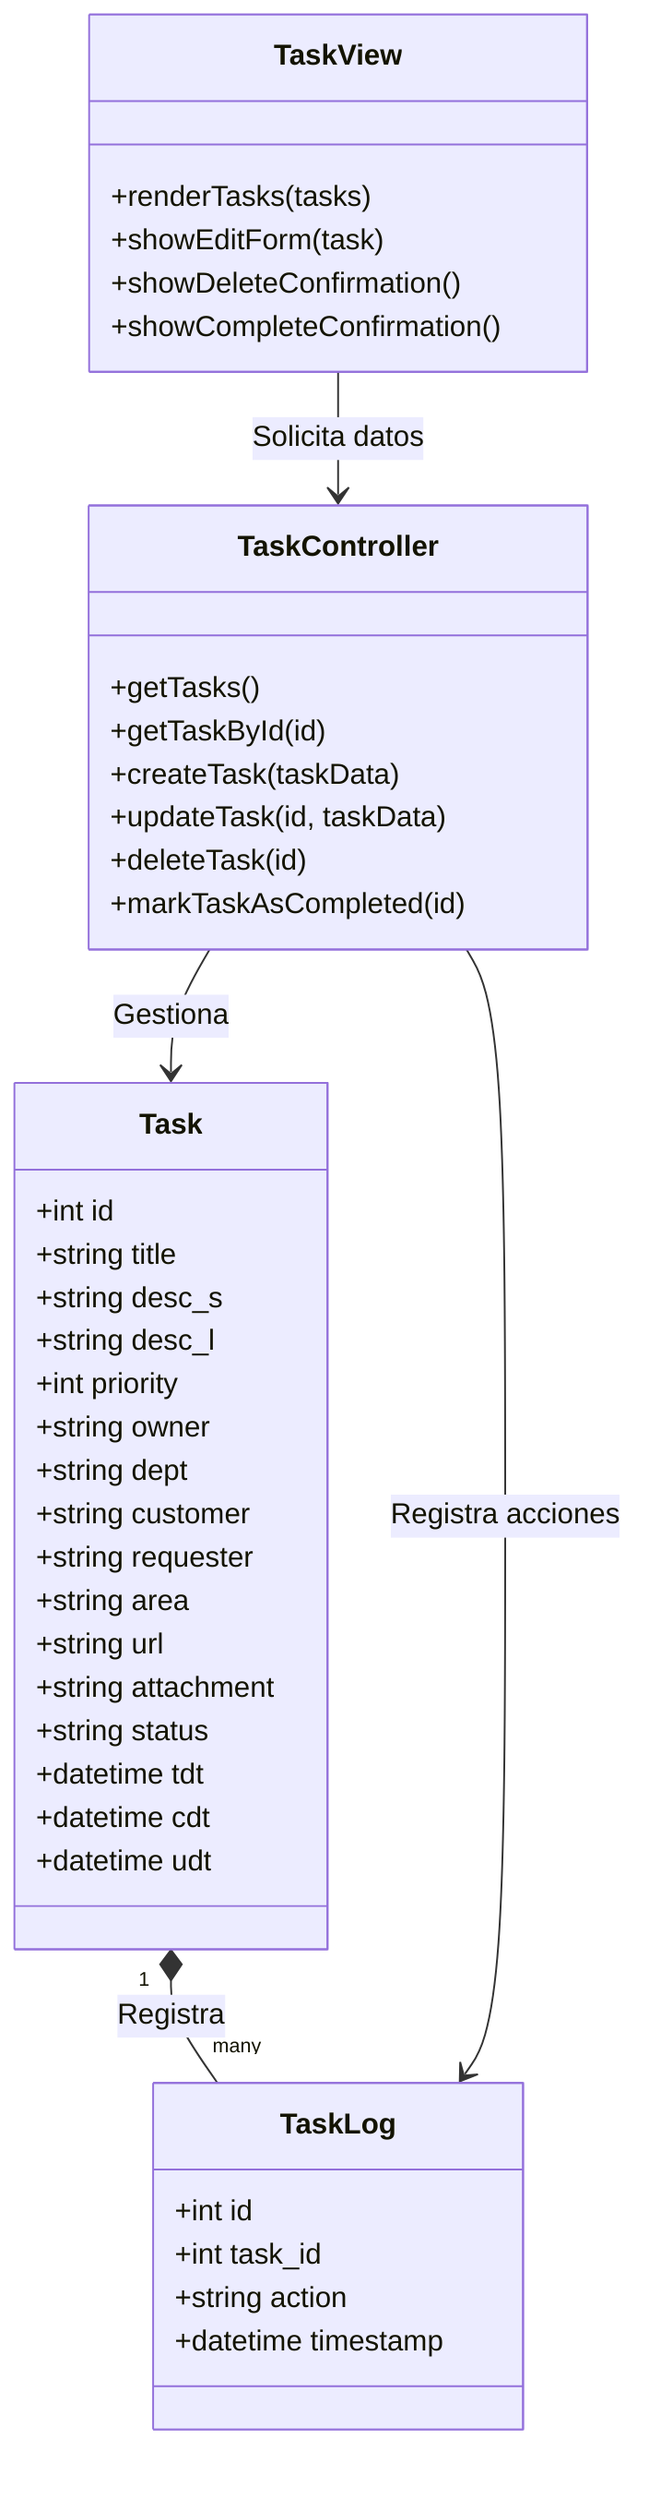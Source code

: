 classDiagram
    class Task {
        +int id
        +string title
        +string desc_s
        +string desc_l
        +int priority
        +string owner
        +string dept
        +string customer
        +string requester
        +string area
        +string url
        +string attachment
        +string status
        +datetime tdt
        +datetime cdt
        +datetime udt
    }

    class TaskLog {
        +int id
        +int task_id
        +string action
        +datetime timestamp
    }

    class TaskController {
        +getTasks()
        +getTaskById(id)
        +createTask(taskData)
        +updateTask(id, taskData)
        +deleteTask(id)
        +markTaskAsCompleted(id)
    }

    class TaskView {
        +renderTasks(tasks)
        +showEditForm(task)
        +showDeleteConfirmation()
        +showCompleteConfirmation()
    }

    Task "1" *-- "many" TaskLog : Registra
    TaskController --> Task : Gestiona
    TaskController --> TaskLog : Registra acciones
    TaskView --> TaskController : Solicita datos